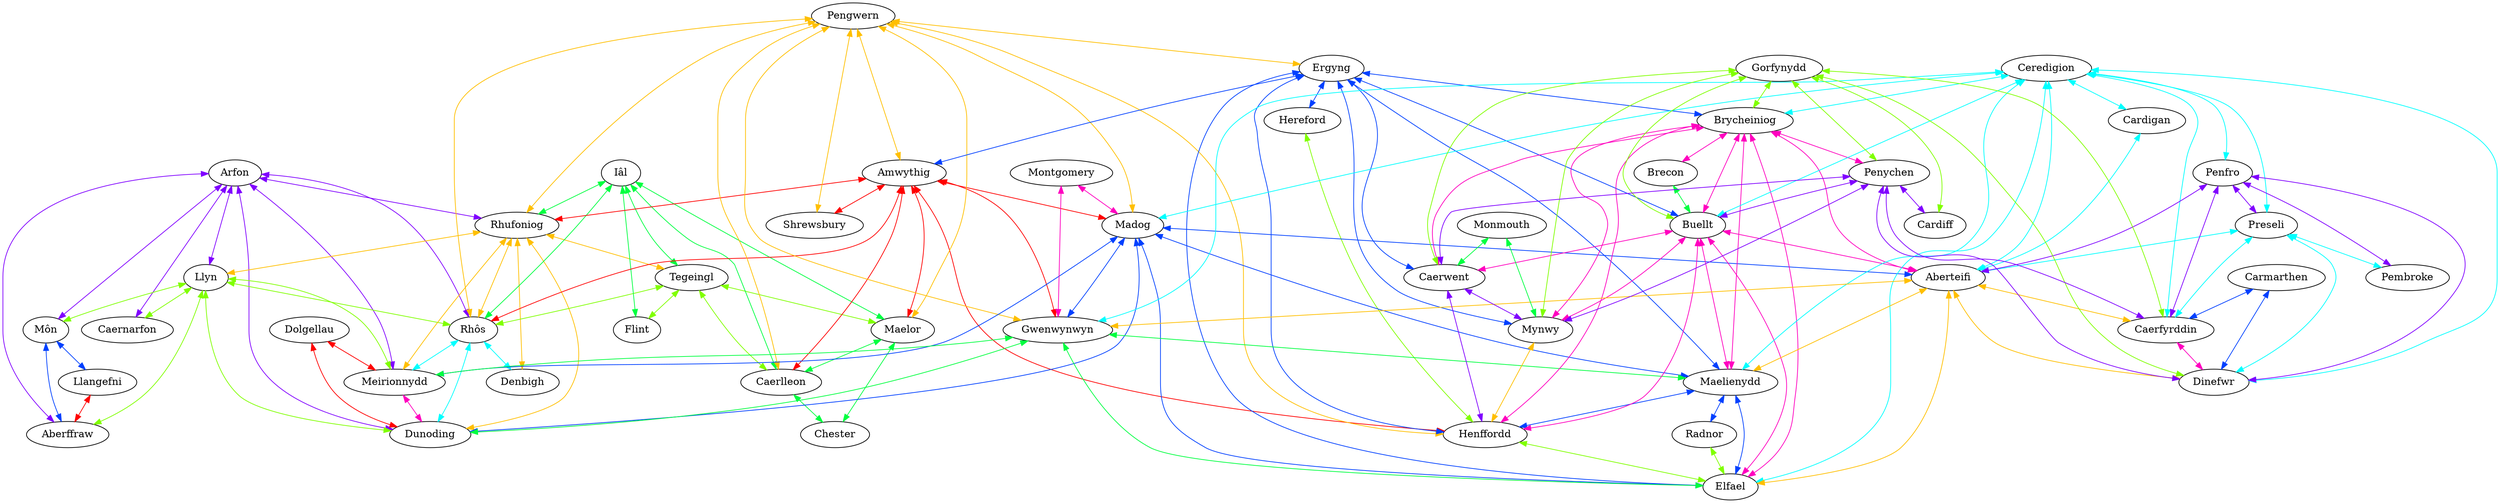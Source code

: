 graph x {
"Aberffraw" [pos="2.88888888888889,-0.583333333333333",label="Aberffraw"]
"M&#244;n" [pos="2.88888888888889,-1.05555555555556",label="M&#244;n"]
"Llangefni" [pos="3.31944444444444,-1.04166666666667",label="Llangefni"]
"Arfon" [pos="3.95833333333333,-1.23611111111111",label="Arfon"]
"Llyn" [pos="3.95833333333333,-1.77777777777778",label="Llyn"]
"Caernarfon" [pos="3.43055555555556,-1.75",label="Caernarfon"]
"Rhufoniog" [pos="4.90277777777778,-0.986111111111111",label="Rhufoniog"]
"Rh&#244;s" [pos="4.90277777777778,-1.52777777777778",label="Rh&#244;s"]
"Denbigh" [pos="5.52777777777778,-1.44444444444444",label="Denbigh"]
"Tegeingl" [pos="5.45833333333333,-0.666666666666667",label="Tegeingl"]
"I&#226;l" [pos="5.84722222222222,-1.16666666666667",label="I&#226;l"]
"Flint" [pos="6.22222222222222,-1.34722222222222",label="Flint"]
"Dunoding" [pos="4.41666666666667,-2.27777777777778",label="Dunoding"]
"Meirionnydd" [pos="4.41666666666667,-2.79166666666667",label="Meirionnydd"]
"Dolgellau" [pos="4.25,-3.27777777777778",label="Dolgellau"]
"Caerlleon" [pos="7.30555555555556,-1.09722222222222",label="Caerlleon"]
"Maelor" [pos="7.30555555555556,-1.66666666666667",label="Maelor"]
"Chester" [pos="6.76388888888889,-1.04166666666667",label="Chester"]
"Amwythig" [pos="7.22222222222222,-3.30555555555556",label="Amwythig"]
"Pengwern" [pos="7.22222222222222,-3.86111111111111",label="Pengwern"]
"Shrewsbury" [pos="7.11111111111111,-2.88888888888889",label="Shrewsbury"]
"Henffordd" [pos="7.125,-4.88888888888889",label="Henffordd"]
"Ergyng" [pos="7.125,-5.45833333333333",label="Ergyng"]
"Hereford" [pos="7.47222222222222,-5.65277777777778",label="Hereford"]
"Madog" [pos="5.45833333333333,-2.91666666666667",label="Madog"]
"Gwenwynwyn" [pos="5.45833333333333,-3.5",label="Gwenwynwyn"]
"Montgomery" [pos="6,-3.63888888888889",label="Montgomery"]
"Maelienydd" [pos="5.73611111111111,-4.30555555555556",label="Maelienydd"]
"Elfael" [pos="5.73611111111111,-4.86111111111111",label="Elfael"]
"Radnor" [pos="6.36111111111111,-4.69444444444444",label="Radnor"]
"Buellt" [pos="5.66666666666667,-5.48611111111111",label="Buellt"]
"Brycheiniog" [pos="5.68055555555556,-6.04166666666667",label="Brycheiniog"]
"Brecon" [pos="5.97222222222222,-6.23611111111111",label="Brecon"]
"Ceredigion" [pos="4.30555555555556,-4.625",label="Ceredigion"]
"Aberteifi" [pos="4.30555555555556,-5.20833333333333",label="Aberteifi"]
"Cardigan" [pos="3.27777777777778,-5.48611111111111",label="Cardigan"]
"Dinefwr" [pos="4.13888888888889,-5.875",label="Dinefwr"]
"Caerfyrddin" [pos="4.13888888888889,-6.45833333333333",label="Caerfyrddin"]
"Carmarthen" [pos="3.47222222222222,-6.51388888888889",label="Carmarthen"]
"Preseli" [pos="1.98611111111111,-6.25",label="Preseli"]
"Penfro" [pos="1.98611111111111,-6.81944444444444",label="Penfro"]
"Pembroke" [pos="2.47222222222222,-7.02777777777778",label="Pembroke"]
"Gorfynydd" [pos="5.51388888888889,-7.125",label="Gorfynydd"]
"Penychen" [pos="5.51388888888889,-7.69444444444444",label="Penychen"]
"Cardiff" [pos="6.22222222222222,-7.83333333333333",label="Cardiff"]
"Mynwy" [pos="6.90277777777778,-6.76388888888889",label="Mynwy"]
"Caerwent" [pos="6.90277777777778,-7.31944444444444",label="Caerwent"]
"Monmouth" [pos="7.26388888888889,-6.56944444444444",label="Monmouth"]
"Pengwern" -- "Gwenwynwyn" [dir="both",color="0.125,1,1"]
"Pengwern" -- "Ergyng" [dir="both",color="0.125,1,1"]
"Pengwern" -- "Caerlleon" [dir="both",color="0.125,1,1"]
"Pengwern" -- "Rh&#244;s" [dir="both",color="0.125,1,1"]
"Pengwern" -- "Amwythig" [dir="both",color="0.125,1,1"]
"Pengwern" -- "Rhufoniog" [dir="both",color="0.125,1,1"]
"Pengwern" -- "Maelor" [dir="both",color="0.125,1,1"]
"Pengwern" -- "Madog" [dir="both",color="0.125,1,1"]
"Pengwern" -- "Shrewsbury" [dir="both",color="0.125,1,1"]
"Pengwern" -- "Henffordd" [dir="both",color="0.125,1,1"]
"Gorfynydd" -- "Mynwy" [dir="both",color="0.25,1,1"]
"Gorfynydd" -- "Caerfyrddin" [dir="both",color="0.25,1,1"]
"Gorfynydd" -- "Cardiff" [dir="both",color="0.25,1,1"]
"Gorfynydd" -- "Penychen" [dir="both",color="0.25,1,1"]
"Gorfynydd" -- "Buellt" [dir="both",color="0.25,1,1"]
"Gorfynydd" -- "Dinefwr" [dir="both",color="0.25,1,1"]
"Gorfynydd" -- "Caerwent" [dir="both",color="0.25,1,1"]
"Gorfynydd" -- "Brycheiniog" [dir="both",color="0.25,1,1"]
"I&#226;l" -- "Maelor" [dir="both",color="0.375,1,1"]
"I&#226;l" -- "Caerlleon" [dir="both",color="0.375,1,1"]
"I&#226;l" -- "Rh&#244;s" [dir="both",color="0.375,1,1"]
"I&#226;l" -- "Tegeingl" [dir="both",color="0.375,1,1"]
"I&#226;l" -- "Flint" [dir="both",color="0.375,1,1"]
"I&#226;l" -- "Rhufoniog" [dir="both",color="0.375,1,1"]
"Ceredigion" -- "Gwenwynwyn" [dir="both",color="0.5,1,1"]
"Ceredigion" -- "Elfael" [dir="both",color="0.5,1,1"]
"Ceredigion" -- "Maelienydd" [dir="both",color="0.5,1,1"]
"Ceredigion" -- "Madog" [dir="both",color="0.5,1,1"]
"Ceredigion" -- "Preseli" [dir="both",color="0.5,1,1"]
"Ceredigion" -- "Caerfyrddin" [dir="both",color="0.5,1,1"]
"Ceredigion" -- "Cardigan" [dir="both",color="0.5,1,1"]
"Ceredigion" -- "Dinefwr" [dir="both",color="0.5,1,1"]
"Ceredigion" -- "Buellt" [dir="both",color="0.5,1,1"]
"Ceredigion" -- "Aberteifi" [dir="both",color="0.5,1,1"]
"Ceredigion" -- "Penfro" [dir="both",color="0.5,1,1"]
"Ceredigion" -- "Brycheiniog" [dir="both",color="0.5,1,1"]
"Ergyng" -- "Elfael" [dir="both",color="0.625,1,1"]
"Ergyng" -- "Maelienydd" [dir="both",color="0.625,1,1"]
"Ergyng" -- "Caerwent" [dir="both",color="0.625,1,1"]
"Ergyng" -- "Amwythig" [dir="both",color="0.625,1,1"]
"Ergyng" -- "Mynwy" [dir="both",color="0.625,1,1"]
"Ergyng" -- "Buellt" [dir="both",color="0.625,1,1"]
"Ergyng" -- "Henffordd" [dir="both",color="0.625,1,1"]
"Ergyng" -- "Hereford" [dir="both",color="0.625,1,1"]
"Ergyng" -- "Brycheiniog" [dir="both",color="0.625,1,1"]
"Arfon" -- "Llyn" [dir="both",color="0.75,1,1"]
"Arfon" -- "Aberffraw" [dir="both",color="0.75,1,1"]
"Arfon" -- "Caernarfon" [dir="both",color="0.75,1,1"]
"Arfon" -- "Rh&#244;s" [dir="both",color="0.75,1,1"]
"Arfon" -- "M&#244;n" [dir="both",color="0.75,1,1"]
"Arfon" -- "Meirionnydd" [dir="both",color="0.75,1,1"]
"Arfon" -- "Dunoding" [dir="both",color="0.75,1,1"]
"Arfon" -- "Rhufoniog" [dir="both",color="0.75,1,1"]
"Montgomery" -- "Gwenwynwyn" [dir="both",color="0.875,1,1"]
"Montgomery" -- "Madog" [dir="both",color="0.875,1,1"]
"Amwythig" -- "Gwenwynwyn" [dir="both",color="1,1,1"]
"Amwythig" -- "Caerlleon" [dir="both",color="1,1,1"]
"Amwythig" -- "Rh&#244;s" [dir="both",color="1,1,1"]
"Amwythig" -- "Rhufoniog" [dir="both",color="1,1,1"]
"Amwythig" -- "Maelor" [dir="both",color="1,1,1"]
"Amwythig" -- "Madog" [dir="both",color="1,1,1"]
"Amwythig" -- "Shrewsbury" [dir="both",color="1,1,1"]
"Amwythig" -- "Henffordd" [dir="both",color="1,1,1"]
"Rhufoniog" -- "Tegeingl" [dir="both",color="0.125,1,1"]
"Rhufoniog" -- "Rh&#244;s" [dir="both",color="0.125,1,1"]
"Rhufoniog" -- "Meirionnydd" [dir="both",color="0.125,1,1"]
"Rhufoniog" -- "Llyn" [dir="both",color="0.125,1,1"]
"Rhufoniog" -- "Denbigh" [dir="both",color="0.125,1,1"]
"Rhufoniog" -- "Dunoding" [dir="both",color="0.125,1,1"]
"Llyn" -- "Aberffraw" [dir="both",color="0.25,1,1"]
"Llyn" -- "Caernarfon" [dir="both",color="0.25,1,1"]
"Llyn" -- "Rh&#244;s" [dir="both",color="0.25,1,1"]
"Llyn" -- "M&#244;n" [dir="both",color="0.25,1,1"]
"Llyn" -- "Meirionnydd" [dir="both",color="0.25,1,1"]
"Llyn" -- "Dunoding" [dir="both",color="0.25,1,1"]
"Monmouth" -- "Mynwy" [dir="both",color="0.375,1,1"]
"Monmouth" -- "Caerwent" [dir="both",color="0.375,1,1"]
"Cardigan" -- "Aberteifi" [dir="both",color="0.5,1,1"]
"M&#244;n" -- "Aberffraw" [dir="both",color="0.625,1,1"]
"M&#244;n" -- "Llangefni" [dir="both",color="0.625,1,1"]
"Penfro" -- "Preseli" [dir="both",color="0.75,1,1"]
"Penfro" -- "Pembroke" [dir="both",color="0.75,1,1"]
"Penfro" -- "Caerfyrddin" [dir="both",color="0.75,1,1"]
"Penfro" -- "Dinefwr" [dir="both",color="0.75,1,1"]
"Penfro" -- "Aberteifi" [dir="both",color="0.75,1,1"]
"Brycheiniog" -- "Elfael" [dir="both",color="0.875,1,1"]
"Brycheiniog" -- "Maelienydd" [dir="both",color="0.875,1,1"]
"Brycheiniog" -- "Caerwent" [dir="both",color="0.875,1,1"]
"Brycheiniog" -- "Mynwy" [dir="both",color="0.875,1,1"]
"Brycheiniog" -- "Brecon" [dir="both",color="0.875,1,1"]
"Brycheiniog" -- "Penychen" [dir="both",color="0.875,1,1"]
"Brycheiniog" -- "Buellt" [dir="both",color="0.875,1,1"]
"Brycheiniog" -- "Henffordd" [dir="both",color="0.875,1,1"]
"Brycheiniog" -- "Aberteifi" [dir="both",color="0.875,1,1"]
"Dolgellau" -- "Meirionnydd" [dir="both",color="1,1,1"]
"Dolgellau" -- "Dunoding" [dir="both",color="1,1,1"]
"Tegeingl" -- "Maelor" [dir="both",color="0.25,1,1"]
"Tegeingl" -- "Caerlleon" [dir="both",color="0.25,1,1"]
"Tegeingl" -- "Rh&#244;s" [dir="both",color="0.25,1,1"]
"Tegeingl" -- "Flint" [dir="both",color="0.25,1,1"]
"Brecon" -- "Buellt" [dir="both",color="0.375,1,1"]
"Preseli" -- "Pembroke" [dir="both",color="0.5,1,1"]
"Preseli" -- "Caerfyrddin" [dir="both",color="0.5,1,1"]
"Preseli" -- "Dinefwr" [dir="both",color="0.5,1,1"]
"Preseli" -- "Aberteifi" [dir="both",color="0.5,1,1"]
"Madog" -- "Gwenwynwyn" [dir="both",color="0.625,1,1"]
"Madog" -- "Elfael" [dir="both",color="0.625,1,1"]
"Madog" -- "Maelienydd" [dir="both",color="0.625,1,1"]
"Madog" -- "Meirionnydd" [dir="both",color="0.625,1,1"]
"Madog" -- "Aberteifi" [dir="both",color="0.625,1,1"]
"Madog" -- "Dunoding" [dir="both",color="0.625,1,1"]
"Penychen" -- "Mynwy" [dir="both",color="0.75,1,1"]
"Penychen" -- "Caerfyrddin" [dir="both",color="0.75,1,1"]
"Penychen" -- "Cardiff" [dir="both",color="0.75,1,1"]
"Penychen" -- "Buellt" [dir="both",color="0.75,1,1"]
"Penychen" -- "Dinefwr" [dir="both",color="0.75,1,1"]
"Penychen" -- "Caerwent" [dir="both",color="0.75,1,1"]
"Buellt" -- "Elfael" [dir="both",color="0.875,1,1"]
"Buellt" -- "Maelienydd" [dir="both",color="0.875,1,1"]
"Buellt" -- "Caerwent" [dir="both",color="0.875,1,1"]
"Buellt" -- "Mynwy" [dir="both",color="0.875,1,1"]
"Buellt" -- "Henffordd" [dir="both",color="0.875,1,1"]
"Buellt" -- "Aberteifi" [dir="both",color="0.875,1,1"]
"Llangefni" -- "Aberffraw" [dir="both",color="1,1,1"]
"Aberteifi" -- "Gwenwynwyn" [dir="both",color="0.125,1,1"]
"Aberteifi" -- "Elfael" [dir="both",color="0.125,1,1"]
"Aberteifi" -- "Maelienydd" [dir="both",color="0.125,1,1"]
"Aberteifi" -- "Caerfyrddin" [dir="both",color="0.125,1,1"]
"Aberteifi" -- "Dinefwr" [dir="both",color="0.125,1,1"]
"Hereford" -- "Henffordd" [dir="both",color="0.25,1,1"]
"Gwenwynwyn" -- "Elfael" [dir="both",color="0.375,1,1"]
"Gwenwynwyn" -- "Maelienydd" [dir="both",color="0.375,1,1"]
"Gwenwynwyn" -- "Meirionnydd" [dir="both",color="0.375,1,1"]
"Gwenwynwyn" -- "Dunoding" [dir="both",color="0.375,1,1"]
"Rh&#244;s" -- "Meirionnydd" [dir="both",color="0.5,1,1"]
"Rh&#244;s" -- "Denbigh" [dir="both",color="0.5,1,1"]
"Rh&#244;s" -- "Dunoding" [dir="both",color="0.5,1,1"]
"Maelienydd" -- "Elfael" [dir="both",color="0.625,1,1"]
"Maelienydd" -- "Radnor" [dir="both",color="0.625,1,1"]
"Maelienydd" -- "Henffordd" [dir="both",color="0.625,1,1"]
"Caerwent" -- "Mynwy" [dir="both",color="0.75,1,1"]
"Caerwent" -- "Henffordd" [dir="both",color="0.75,1,1"]
"Meirionnydd" -- "Dunoding" [dir="both",color="0.875,1,1"]
"Mynwy" -- "Henffordd" [dir="both",color="0.125,1,1"]
"Radnor" -- "Elfael" [dir="both",color="0.25,1,1"]
"Maelor" -- "Caerlleon" [dir="both",color="0.375,1,1"]
"Maelor" -- "Chester" [dir="both",color="0.375,1,1"]
"Carmarthen" -- "Caerfyrddin" [dir="both",color="0.625,1,1"]
"Carmarthen" -- "Dinefwr" [dir="both",color="0.625,1,1"]
"Caerfyrddin" -- "Dinefwr" [dir="both",color="0.875,1,1"]
"Henffordd" -- "Elfael" [dir="both",color="0.25,1,1"]
"Caerlleon" -- "Chester" [dir="both",color="0.375,1,1"]
}
